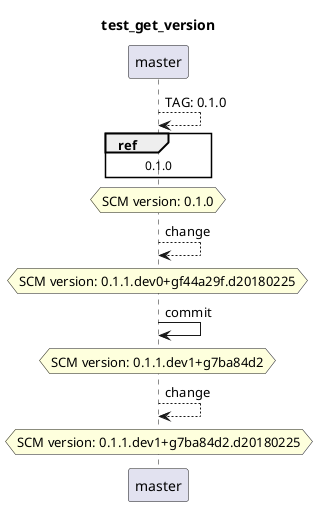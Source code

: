 @startuml
title test_get_version
skinparam ParticipantPadding 20
skinparam BoxPadding 10
participant master
master --> master: TAG: 0.1.0
ref over master: 0.1.0
hnote over master: SCM version: 0.1.0
master --> master: change
hnote over master: SCM version: 0.1.1.dev0+gf44a29f.d20180225
master -> master: commit
hnote over master: SCM version: 0.1.1.dev1+g7ba84d2
master --> master: change
hnote over master: SCM version: 0.1.1.dev1+g7ba84d2.d20180225
@enduml